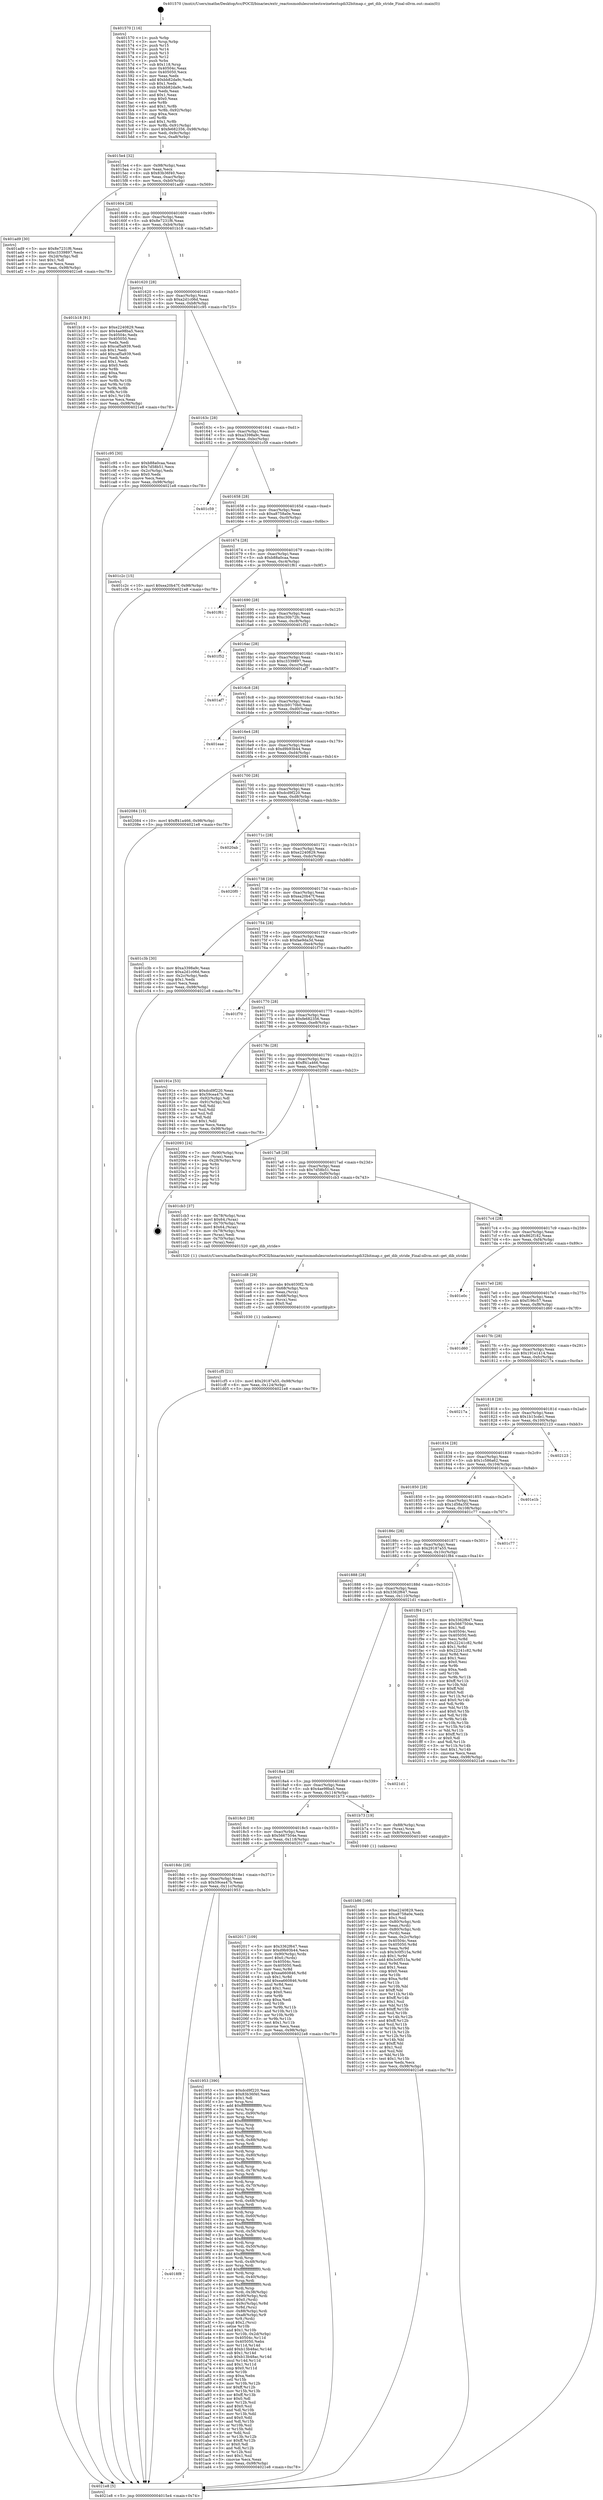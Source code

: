 digraph "0x401570" {
  label = "0x401570 (/mnt/c/Users/mathe/Desktop/tcc/POCII/binaries/extr_reactosmodulesrostestswinetestsgdi32bitmap.c_get_dib_stride_Final-ollvm.out::main(0))"
  labelloc = "t"
  node[shape=record]

  Entry [label="",width=0.3,height=0.3,shape=circle,fillcolor=black,style=filled]
  "0x4015e4" [label="{
     0x4015e4 [32]\l
     | [instrs]\l
     &nbsp;&nbsp;0x4015e4 \<+6\>: mov -0x98(%rbp),%eax\l
     &nbsp;&nbsp;0x4015ea \<+2\>: mov %eax,%ecx\l
     &nbsp;&nbsp;0x4015ec \<+6\>: sub $0x83b36f40,%ecx\l
     &nbsp;&nbsp;0x4015f2 \<+6\>: mov %eax,-0xac(%rbp)\l
     &nbsp;&nbsp;0x4015f8 \<+6\>: mov %ecx,-0xb0(%rbp)\l
     &nbsp;&nbsp;0x4015fe \<+6\>: je 0000000000401ad9 \<main+0x569\>\l
  }"]
  "0x401ad9" [label="{
     0x401ad9 [30]\l
     | [instrs]\l
     &nbsp;&nbsp;0x401ad9 \<+5\>: mov $0x8e7231f6,%eax\l
     &nbsp;&nbsp;0x401ade \<+5\>: mov $0xc3339897,%ecx\l
     &nbsp;&nbsp;0x401ae3 \<+3\>: mov -0x2d(%rbp),%dl\l
     &nbsp;&nbsp;0x401ae6 \<+3\>: test $0x1,%dl\l
     &nbsp;&nbsp;0x401ae9 \<+3\>: cmovne %ecx,%eax\l
     &nbsp;&nbsp;0x401aec \<+6\>: mov %eax,-0x98(%rbp)\l
     &nbsp;&nbsp;0x401af2 \<+5\>: jmp 00000000004021e8 \<main+0xc78\>\l
  }"]
  "0x401604" [label="{
     0x401604 [28]\l
     | [instrs]\l
     &nbsp;&nbsp;0x401604 \<+5\>: jmp 0000000000401609 \<main+0x99\>\l
     &nbsp;&nbsp;0x401609 \<+6\>: mov -0xac(%rbp),%eax\l
     &nbsp;&nbsp;0x40160f \<+5\>: sub $0x8e7231f6,%eax\l
     &nbsp;&nbsp;0x401614 \<+6\>: mov %eax,-0xb4(%rbp)\l
     &nbsp;&nbsp;0x40161a \<+6\>: je 0000000000401b18 \<main+0x5a8\>\l
  }"]
  Exit [label="",width=0.3,height=0.3,shape=circle,fillcolor=black,style=filled,peripheries=2]
  "0x401b18" [label="{
     0x401b18 [91]\l
     | [instrs]\l
     &nbsp;&nbsp;0x401b18 \<+5\>: mov $0xe2240829,%eax\l
     &nbsp;&nbsp;0x401b1d \<+5\>: mov $0x4ae98ba5,%ecx\l
     &nbsp;&nbsp;0x401b22 \<+7\>: mov 0x40504c,%edx\l
     &nbsp;&nbsp;0x401b29 \<+7\>: mov 0x405050,%esi\l
     &nbsp;&nbsp;0x401b30 \<+2\>: mov %edx,%edi\l
     &nbsp;&nbsp;0x401b32 \<+6\>: sub $0xcaf5a939,%edi\l
     &nbsp;&nbsp;0x401b38 \<+3\>: sub $0x1,%edi\l
     &nbsp;&nbsp;0x401b3b \<+6\>: add $0xcaf5a939,%edi\l
     &nbsp;&nbsp;0x401b41 \<+3\>: imul %edi,%edx\l
     &nbsp;&nbsp;0x401b44 \<+3\>: and $0x1,%edx\l
     &nbsp;&nbsp;0x401b47 \<+3\>: cmp $0x0,%edx\l
     &nbsp;&nbsp;0x401b4a \<+4\>: sete %r8b\l
     &nbsp;&nbsp;0x401b4e \<+3\>: cmp $0xa,%esi\l
     &nbsp;&nbsp;0x401b51 \<+4\>: setl %r9b\l
     &nbsp;&nbsp;0x401b55 \<+3\>: mov %r8b,%r10b\l
     &nbsp;&nbsp;0x401b58 \<+3\>: and %r9b,%r10b\l
     &nbsp;&nbsp;0x401b5b \<+3\>: xor %r9b,%r8b\l
     &nbsp;&nbsp;0x401b5e \<+3\>: or %r8b,%r10b\l
     &nbsp;&nbsp;0x401b61 \<+4\>: test $0x1,%r10b\l
     &nbsp;&nbsp;0x401b65 \<+3\>: cmovne %ecx,%eax\l
     &nbsp;&nbsp;0x401b68 \<+6\>: mov %eax,-0x98(%rbp)\l
     &nbsp;&nbsp;0x401b6e \<+5\>: jmp 00000000004021e8 \<main+0xc78\>\l
  }"]
  "0x401620" [label="{
     0x401620 [28]\l
     | [instrs]\l
     &nbsp;&nbsp;0x401620 \<+5\>: jmp 0000000000401625 \<main+0xb5\>\l
     &nbsp;&nbsp;0x401625 \<+6\>: mov -0xac(%rbp),%eax\l
     &nbsp;&nbsp;0x40162b \<+5\>: sub $0xa2d1c06d,%eax\l
     &nbsp;&nbsp;0x401630 \<+6\>: mov %eax,-0xb8(%rbp)\l
     &nbsp;&nbsp;0x401636 \<+6\>: je 0000000000401c95 \<main+0x725\>\l
  }"]
  "0x401cf5" [label="{
     0x401cf5 [21]\l
     | [instrs]\l
     &nbsp;&nbsp;0x401cf5 \<+10\>: movl $0x29187a55,-0x98(%rbp)\l
     &nbsp;&nbsp;0x401cff \<+6\>: mov %eax,-0x124(%rbp)\l
     &nbsp;&nbsp;0x401d05 \<+5\>: jmp 00000000004021e8 \<main+0xc78\>\l
  }"]
  "0x401c95" [label="{
     0x401c95 [30]\l
     | [instrs]\l
     &nbsp;&nbsp;0x401c95 \<+5\>: mov $0xb88a0caa,%eax\l
     &nbsp;&nbsp;0x401c9a \<+5\>: mov $0x7d58b51,%ecx\l
     &nbsp;&nbsp;0x401c9f \<+3\>: mov -0x2c(%rbp),%edx\l
     &nbsp;&nbsp;0x401ca2 \<+3\>: cmp $0x0,%edx\l
     &nbsp;&nbsp;0x401ca5 \<+3\>: cmove %ecx,%eax\l
     &nbsp;&nbsp;0x401ca8 \<+6\>: mov %eax,-0x98(%rbp)\l
     &nbsp;&nbsp;0x401cae \<+5\>: jmp 00000000004021e8 \<main+0xc78\>\l
  }"]
  "0x40163c" [label="{
     0x40163c [28]\l
     | [instrs]\l
     &nbsp;&nbsp;0x40163c \<+5\>: jmp 0000000000401641 \<main+0xd1\>\l
     &nbsp;&nbsp;0x401641 \<+6\>: mov -0xac(%rbp),%eax\l
     &nbsp;&nbsp;0x401647 \<+5\>: sub $0xa3398a9c,%eax\l
     &nbsp;&nbsp;0x40164c \<+6\>: mov %eax,-0xbc(%rbp)\l
     &nbsp;&nbsp;0x401652 \<+6\>: je 0000000000401c59 \<main+0x6e9\>\l
  }"]
  "0x401cd8" [label="{
     0x401cd8 [29]\l
     | [instrs]\l
     &nbsp;&nbsp;0x401cd8 \<+10\>: movabs $0x4030f2,%rdi\l
     &nbsp;&nbsp;0x401ce2 \<+4\>: mov -0x68(%rbp),%rcx\l
     &nbsp;&nbsp;0x401ce6 \<+2\>: mov %eax,(%rcx)\l
     &nbsp;&nbsp;0x401ce8 \<+4\>: mov -0x68(%rbp),%rcx\l
     &nbsp;&nbsp;0x401cec \<+2\>: mov (%rcx),%esi\l
     &nbsp;&nbsp;0x401cee \<+2\>: mov $0x0,%al\l
     &nbsp;&nbsp;0x401cf0 \<+5\>: call 0000000000401030 \<printf@plt\>\l
     | [calls]\l
     &nbsp;&nbsp;0x401030 \{1\} (unknown)\l
  }"]
  "0x401c59" [label="{
     0x401c59\l
  }", style=dashed]
  "0x401658" [label="{
     0x401658 [28]\l
     | [instrs]\l
     &nbsp;&nbsp;0x401658 \<+5\>: jmp 000000000040165d \<main+0xed\>\l
     &nbsp;&nbsp;0x40165d \<+6\>: mov -0xac(%rbp),%eax\l
     &nbsp;&nbsp;0x401663 \<+5\>: sub $0xa8758a0e,%eax\l
     &nbsp;&nbsp;0x401668 \<+6\>: mov %eax,-0xc0(%rbp)\l
     &nbsp;&nbsp;0x40166e \<+6\>: je 0000000000401c2c \<main+0x6bc\>\l
  }"]
  "0x401b86" [label="{
     0x401b86 [166]\l
     | [instrs]\l
     &nbsp;&nbsp;0x401b86 \<+5\>: mov $0xe2240829,%ecx\l
     &nbsp;&nbsp;0x401b8b \<+5\>: mov $0xa8758a0e,%edx\l
     &nbsp;&nbsp;0x401b90 \<+3\>: mov $0x1,%sil\l
     &nbsp;&nbsp;0x401b93 \<+4\>: mov -0x80(%rbp),%rdi\l
     &nbsp;&nbsp;0x401b97 \<+2\>: mov %eax,(%rdi)\l
     &nbsp;&nbsp;0x401b99 \<+4\>: mov -0x80(%rbp),%rdi\l
     &nbsp;&nbsp;0x401b9d \<+2\>: mov (%rdi),%eax\l
     &nbsp;&nbsp;0x401b9f \<+3\>: mov %eax,-0x2c(%rbp)\l
     &nbsp;&nbsp;0x401ba2 \<+7\>: mov 0x40504c,%eax\l
     &nbsp;&nbsp;0x401ba9 \<+8\>: mov 0x405050,%r8d\l
     &nbsp;&nbsp;0x401bb1 \<+3\>: mov %eax,%r9d\l
     &nbsp;&nbsp;0x401bb4 \<+7\>: sub $0x3c0f515a,%r9d\l
     &nbsp;&nbsp;0x401bbb \<+4\>: sub $0x1,%r9d\l
     &nbsp;&nbsp;0x401bbf \<+7\>: add $0x3c0f515a,%r9d\l
     &nbsp;&nbsp;0x401bc6 \<+4\>: imul %r9d,%eax\l
     &nbsp;&nbsp;0x401bca \<+3\>: and $0x1,%eax\l
     &nbsp;&nbsp;0x401bcd \<+3\>: cmp $0x0,%eax\l
     &nbsp;&nbsp;0x401bd0 \<+4\>: sete %r10b\l
     &nbsp;&nbsp;0x401bd4 \<+4\>: cmp $0xa,%r8d\l
     &nbsp;&nbsp;0x401bd8 \<+4\>: setl %r11b\l
     &nbsp;&nbsp;0x401bdc \<+3\>: mov %r10b,%bl\l
     &nbsp;&nbsp;0x401bdf \<+3\>: xor $0xff,%bl\l
     &nbsp;&nbsp;0x401be2 \<+3\>: mov %r11b,%r14b\l
     &nbsp;&nbsp;0x401be5 \<+4\>: xor $0xff,%r14b\l
     &nbsp;&nbsp;0x401be9 \<+4\>: xor $0x1,%sil\l
     &nbsp;&nbsp;0x401bed \<+3\>: mov %bl,%r15b\l
     &nbsp;&nbsp;0x401bf0 \<+4\>: and $0xff,%r15b\l
     &nbsp;&nbsp;0x401bf4 \<+3\>: and %sil,%r10b\l
     &nbsp;&nbsp;0x401bf7 \<+3\>: mov %r14b,%r12b\l
     &nbsp;&nbsp;0x401bfa \<+4\>: and $0xff,%r12b\l
     &nbsp;&nbsp;0x401bfe \<+3\>: and %sil,%r11b\l
     &nbsp;&nbsp;0x401c01 \<+3\>: or %r10b,%r15b\l
     &nbsp;&nbsp;0x401c04 \<+3\>: or %r11b,%r12b\l
     &nbsp;&nbsp;0x401c07 \<+3\>: xor %r12b,%r15b\l
     &nbsp;&nbsp;0x401c0a \<+3\>: or %r14b,%bl\l
     &nbsp;&nbsp;0x401c0d \<+3\>: xor $0xff,%bl\l
     &nbsp;&nbsp;0x401c10 \<+4\>: or $0x1,%sil\l
     &nbsp;&nbsp;0x401c14 \<+3\>: and %sil,%bl\l
     &nbsp;&nbsp;0x401c17 \<+3\>: or %bl,%r15b\l
     &nbsp;&nbsp;0x401c1a \<+4\>: test $0x1,%r15b\l
     &nbsp;&nbsp;0x401c1e \<+3\>: cmovne %edx,%ecx\l
     &nbsp;&nbsp;0x401c21 \<+6\>: mov %ecx,-0x98(%rbp)\l
     &nbsp;&nbsp;0x401c27 \<+5\>: jmp 00000000004021e8 \<main+0xc78\>\l
  }"]
  "0x401c2c" [label="{
     0x401c2c [15]\l
     | [instrs]\l
     &nbsp;&nbsp;0x401c2c \<+10\>: movl $0xea20b47f,-0x98(%rbp)\l
     &nbsp;&nbsp;0x401c36 \<+5\>: jmp 00000000004021e8 \<main+0xc78\>\l
  }"]
  "0x401674" [label="{
     0x401674 [28]\l
     | [instrs]\l
     &nbsp;&nbsp;0x401674 \<+5\>: jmp 0000000000401679 \<main+0x109\>\l
     &nbsp;&nbsp;0x401679 \<+6\>: mov -0xac(%rbp),%eax\l
     &nbsp;&nbsp;0x40167f \<+5\>: sub $0xb88a0caa,%eax\l
     &nbsp;&nbsp;0x401684 \<+6\>: mov %eax,-0xc4(%rbp)\l
     &nbsp;&nbsp;0x40168a \<+6\>: je 0000000000401f61 \<main+0x9f1\>\l
  }"]
  "0x4018f8" [label="{
     0x4018f8\l
  }", style=dashed]
  "0x401f61" [label="{
     0x401f61\l
  }", style=dashed]
  "0x401690" [label="{
     0x401690 [28]\l
     | [instrs]\l
     &nbsp;&nbsp;0x401690 \<+5\>: jmp 0000000000401695 \<main+0x125\>\l
     &nbsp;&nbsp;0x401695 \<+6\>: mov -0xac(%rbp),%eax\l
     &nbsp;&nbsp;0x40169b \<+5\>: sub $0xc30b72fc,%eax\l
     &nbsp;&nbsp;0x4016a0 \<+6\>: mov %eax,-0xc8(%rbp)\l
     &nbsp;&nbsp;0x4016a6 \<+6\>: je 0000000000401f52 \<main+0x9e2\>\l
  }"]
  "0x401953" [label="{
     0x401953 [390]\l
     | [instrs]\l
     &nbsp;&nbsp;0x401953 \<+5\>: mov $0xdcd9f220,%eax\l
     &nbsp;&nbsp;0x401958 \<+5\>: mov $0x83b36f40,%ecx\l
     &nbsp;&nbsp;0x40195d \<+2\>: mov $0x1,%dl\l
     &nbsp;&nbsp;0x40195f \<+3\>: mov %rsp,%rsi\l
     &nbsp;&nbsp;0x401962 \<+4\>: add $0xfffffffffffffff0,%rsi\l
     &nbsp;&nbsp;0x401966 \<+3\>: mov %rsi,%rsp\l
     &nbsp;&nbsp;0x401969 \<+7\>: mov %rsi,-0x90(%rbp)\l
     &nbsp;&nbsp;0x401970 \<+3\>: mov %rsp,%rsi\l
     &nbsp;&nbsp;0x401973 \<+4\>: add $0xfffffffffffffff0,%rsi\l
     &nbsp;&nbsp;0x401977 \<+3\>: mov %rsi,%rsp\l
     &nbsp;&nbsp;0x40197a \<+3\>: mov %rsp,%rdi\l
     &nbsp;&nbsp;0x40197d \<+4\>: add $0xfffffffffffffff0,%rdi\l
     &nbsp;&nbsp;0x401981 \<+3\>: mov %rdi,%rsp\l
     &nbsp;&nbsp;0x401984 \<+7\>: mov %rdi,-0x88(%rbp)\l
     &nbsp;&nbsp;0x40198b \<+3\>: mov %rsp,%rdi\l
     &nbsp;&nbsp;0x40198e \<+4\>: add $0xfffffffffffffff0,%rdi\l
     &nbsp;&nbsp;0x401992 \<+3\>: mov %rdi,%rsp\l
     &nbsp;&nbsp;0x401995 \<+4\>: mov %rdi,-0x80(%rbp)\l
     &nbsp;&nbsp;0x401999 \<+3\>: mov %rsp,%rdi\l
     &nbsp;&nbsp;0x40199c \<+4\>: add $0xfffffffffffffff0,%rdi\l
     &nbsp;&nbsp;0x4019a0 \<+3\>: mov %rdi,%rsp\l
     &nbsp;&nbsp;0x4019a3 \<+4\>: mov %rdi,-0x78(%rbp)\l
     &nbsp;&nbsp;0x4019a7 \<+3\>: mov %rsp,%rdi\l
     &nbsp;&nbsp;0x4019aa \<+4\>: add $0xfffffffffffffff0,%rdi\l
     &nbsp;&nbsp;0x4019ae \<+3\>: mov %rdi,%rsp\l
     &nbsp;&nbsp;0x4019b1 \<+4\>: mov %rdi,-0x70(%rbp)\l
     &nbsp;&nbsp;0x4019b5 \<+3\>: mov %rsp,%rdi\l
     &nbsp;&nbsp;0x4019b8 \<+4\>: add $0xfffffffffffffff0,%rdi\l
     &nbsp;&nbsp;0x4019bc \<+3\>: mov %rdi,%rsp\l
     &nbsp;&nbsp;0x4019bf \<+4\>: mov %rdi,-0x68(%rbp)\l
     &nbsp;&nbsp;0x4019c3 \<+3\>: mov %rsp,%rdi\l
     &nbsp;&nbsp;0x4019c6 \<+4\>: add $0xfffffffffffffff0,%rdi\l
     &nbsp;&nbsp;0x4019ca \<+3\>: mov %rdi,%rsp\l
     &nbsp;&nbsp;0x4019cd \<+4\>: mov %rdi,-0x60(%rbp)\l
     &nbsp;&nbsp;0x4019d1 \<+3\>: mov %rsp,%rdi\l
     &nbsp;&nbsp;0x4019d4 \<+4\>: add $0xfffffffffffffff0,%rdi\l
     &nbsp;&nbsp;0x4019d8 \<+3\>: mov %rdi,%rsp\l
     &nbsp;&nbsp;0x4019db \<+4\>: mov %rdi,-0x58(%rbp)\l
     &nbsp;&nbsp;0x4019df \<+3\>: mov %rsp,%rdi\l
     &nbsp;&nbsp;0x4019e2 \<+4\>: add $0xfffffffffffffff0,%rdi\l
     &nbsp;&nbsp;0x4019e6 \<+3\>: mov %rdi,%rsp\l
     &nbsp;&nbsp;0x4019e9 \<+4\>: mov %rdi,-0x50(%rbp)\l
     &nbsp;&nbsp;0x4019ed \<+3\>: mov %rsp,%rdi\l
     &nbsp;&nbsp;0x4019f0 \<+4\>: add $0xfffffffffffffff0,%rdi\l
     &nbsp;&nbsp;0x4019f4 \<+3\>: mov %rdi,%rsp\l
     &nbsp;&nbsp;0x4019f7 \<+4\>: mov %rdi,-0x48(%rbp)\l
     &nbsp;&nbsp;0x4019fb \<+3\>: mov %rsp,%rdi\l
     &nbsp;&nbsp;0x4019fe \<+4\>: add $0xfffffffffffffff0,%rdi\l
     &nbsp;&nbsp;0x401a02 \<+3\>: mov %rdi,%rsp\l
     &nbsp;&nbsp;0x401a05 \<+4\>: mov %rdi,-0x40(%rbp)\l
     &nbsp;&nbsp;0x401a09 \<+3\>: mov %rsp,%rdi\l
     &nbsp;&nbsp;0x401a0c \<+4\>: add $0xfffffffffffffff0,%rdi\l
     &nbsp;&nbsp;0x401a10 \<+3\>: mov %rdi,%rsp\l
     &nbsp;&nbsp;0x401a13 \<+4\>: mov %rdi,-0x38(%rbp)\l
     &nbsp;&nbsp;0x401a17 \<+7\>: mov -0x90(%rbp),%rdi\l
     &nbsp;&nbsp;0x401a1e \<+6\>: movl $0x0,(%rdi)\l
     &nbsp;&nbsp;0x401a24 \<+7\>: mov -0x9c(%rbp),%r8d\l
     &nbsp;&nbsp;0x401a2b \<+3\>: mov %r8d,(%rsi)\l
     &nbsp;&nbsp;0x401a2e \<+7\>: mov -0x88(%rbp),%rdi\l
     &nbsp;&nbsp;0x401a35 \<+7\>: mov -0xa8(%rbp),%r9\l
     &nbsp;&nbsp;0x401a3c \<+3\>: mov %r9,(%rdi)\l
     &nbsp;&nbsp;0x401a3f \<+3\>: cmpl $0x2,(%rsi)\l
     &nbsp;&nbsp;0x401a42 \<+4\>: setne %r10b\l
     &nbsp;&nbsp;0x401a46 \<+4\>: and $0x1,%r10b\l
     &nbsp;&nbsp;0x401a4a \<+4\>: mov %r10b,-0x2d(%rbp)\l
     &nbsp;&nbsp;0x401a4e \<+8\>: mov 0x40504c,%r11d\l
     &nbsp;&nbsp;0x401a56 \<+7\>: mov 0x405050,%ebx\l
     &nbsp;&nbsp;0x401a5d \<+3\>: mov %r11d,%r14d\l
     &nbsp;&nbsp;0x401a60 \<+7\>: add $0xb13b48ac,%r14d\l
     &nbsp;&nbsp;0x401a67 \<+4\>: sub $0x1,%r14d\l
     &nbsp;&nbsp;0x401a6b \<+7\>: sub $0xb13b48ac,%r14d\l
     &nbsp;&nbsp;0x401a72 \<+4\>: imul %r14d,%r11d\l
     &nbsp;&nbsp;0x401a76 \<+4\>: and $0x1,%r11d\l
     &nbsp;&nbsp;0x401a7a \<+4\>: cmp $0x0,%r11d\l
     &nbsp;&nbsp;0x401a7e \<+4\>: sete %r10b\l
     &nbsp;&nbsp;0x401a82 \<+3\>: cmp $0xa,%ebx\l
     &nbsp;&nbsp;0x401a85 \<+4\>: setl %r15b\l
     &nbsp;&nbsp;0x401a89 \<+3\>: mov %r10b,%r12b\l
     &nbsp;&nbsp;0x401a8c \<+4\>: xor $0xff,%r12b\l
     &nbsp;&nbsp;0x401a90 \<+3\>: mov %r15b,%r13b\l
     &nbsp;&nbsp;0x401a93 \<+4\>: xor $0xff,%r13b\l
     &nbsp;&nbsp;0x401a97 \<+3\>: xor $0x0,%dl\l
     &nbsp;&nbsp;0x401a9a \<+3\>: mov %r12b,%sil\l
     &nbsp;&nbsp;0x401a9d \<+4\>: and $0x0,%sil\l
     &nbsp;&nbsp;0x401aa1 \<+3\>: and %dl,%r10b\l
     &nbsp;&nbsp;0x401aa4 \<+3\>: mov %r13b,%dil\l
     &nbsp;&nbsp;0x401aa7 \<+4\>: and $0x0,%dil\l
     &nbsp;&nbsp;0x401aab \<+3\>: and %dl,%r15b\l
     &nbsp;&nbsp;0x401aae \<+3\>: or %r10b,%sil\l
     &nbsp;&nbsp;0x401ab1 \<+3\>: or %r15b,%dil\l
     &nbsp;&nbsp;0x401ab4 \<+3\>: xor %dil,%sil\l
     &nbsp;&nbsp;0x401ab7 \<+3\>: or %r13b,%r12b\l
     &nbsp;&nbsp;0x401aba \<+4\>: xor $0xff,%r12b\l
     &nbsp;&nbsp;0x401abe \<+3\>: or $0x0,%dl\l
     &nbsp;&nbsp;0x401ac1 \<+3\>: and %dl,%r12b\l
     &nbsp;&nbsp;0x401ac4 \<+3\>: or %r12b,%sil\l
     &nbsp;&nbsp;0x401ac7 \<+4\>: test $0x1,%sil\l
     &nbsp;&nbsp;0x401acb \<+3\>: cmovne %ecx,%eax\l
     &nbsp;&nbsp;0x401ace \<+6\>: mov %eax,-0x98(%rbp)\l
     &nbsp;&nbsp;0x401ad4 \<+5\>: jmp 00000000004021e8 \<main+0xc78\>\l
  }"]
  "0x401f52" [label="{
     0x401f52\l
  }", style=dashed]
  "0x4016ac" [label="{
     0x4016ac [28]\l
     | [instrs]\l
     &nbsp;&nbsp;0x4016ac \<+5\>: jmp 00000000004016b1 \<main+0x141\>\l
     &nbsp;&nbsp;0x4016b1 \<+6\>: mov -0xac(%rbp),%eax\l
     &nbsp;&nbsp;0x4016b7 \<+5\>: sub $0xc3339897,%eax\l
     &nbsp;&nbsp;0x4016bc \<+6\>: mov %eax,-0xcc(%rbp)\l
     &nbsp;&nbsp;0x4016c2 \<+6\>: je 0000000000401af7 \<main+0x587\>\l
  }"]
  "0x4018dc" [label="{
     0x4018dc [28]\l
     | [instrs]\l
     &nbsp;&nbsp;0x4018dc \<+5\>: jmp 00000000004018e1 \<main+0x371\>\l
     &nbsp;&nbsp;0x4018e1 \<+6\>: mov -0xac(%rbp),%eax\l
     &nbsp;&nbsp;0x4018e7 \<+5\>: sub $0x59cea47b,%eax\l
     &nbsp;&nbsp;0x4018ec \<+6\>: mov %eax,-0x11c(%rbp)\l
     &nbsp;&nbsp;0x4018f2 \<+6\>: je 0000000000401953 \<main+0x3e3\>\l
  }"]
  "0x401af7" [label="{
     0x401af7\l
  }", style=dashed]
  "0x4016c8" [label="{
     0x4016c8 [28]\l
     | [instrs]\l
     &nbsp;&nbsp;0x4016c8 \<+5\>: jmp 00000000004016cd \<main+0x15d\>\l
     &nbsp;&nbsp;0x4016cd \<+6\>: mov -0xac(%rbp),%eax\l
     &nbsp;&nbsp;0x4016d3 \<+5\>: sub $0xcb9170b0,%eax\l
     &nbsp;&nbsp;0x4016d8 \<+6\>: mov %eax,-0xd0(%rbp)\l
     &nbsp;&nbsp;0x4016de \<+6\>: je 0000000000401eae \<main+0x93e\>\l
  }"]
  "0x402017" [label="{
     0x402017 [109]\l
     | [instrs]\l
     &nbsp;&nbsp;0x402017 \<+5\>: mov $0x3362f647,%eax\l
     &nbsp;&nbsp;0x40201c \<+5\>: mov $0xd9b93b44,%ecx\l
     &nbsp;&nbsp;0x402021 \<+7\>: mov -0x90(%rbp),%rdx\l
     &nbsp;&nbsp;0x402028 \<+6\>: movl $0x0,(%rdx)\l
     &nbsp;&nbsp;0x40202e \<+7\>: mov 0x40504c,%esi\l
     &nbsp;&nbsp;0x402035 \<+7\>: mov 0x405050,%edi\l
     &nbsp;&nbsp;0x40203c \<+3\>: mov %esi,%r8d\l
     &nbsp;&nbsp;0x40203f \<+7\>: sub $0xea660846,%r8d\l
     &nbsp;&nbsp;0x402046 \<+4\>: sub $0x1,%r8d\l
     &nbsp;&nbsp;0x40204a \<+7\>: add $0xea660846,%r8d\l
     &nbsp;&nbsp;0x402051 \<+4\>: imul %r8d,%esi\l
     &nbsp;&nbsp;0x402055 \<+3\>: and $0x1,%esi\l
     &nbsp;&nbsp;0x402058 \<+3\>: cmp $0x0,%esi\l
     &nbsp;&nbsp;0x40205b \<+4\>: sete %r9b\l
     &nbsp;&nbsp;0x40205f \<+3\>: cmp $0xa,%edi\l
     &nbsp;&nbsp;0x402062 \<+4\>: setl %r10b\l
     &nbsp;&nbsp;0x402066 \<+3\>: mov %r9b,%r11b\l
     &nbsp;&nbsp;0x402069 \<+3\>: and %r10b,%r11b\l
     &nbsp;&nbsp;0x40206c \<+3\>: xor %r10b,%r9b\l
     &nbsp;&nbsp;0x40206f \<+3\>: or %r9b,%r11b\l
     &nbsp;&nbsp;0x402072 \<+4\>: test $0x1,%r11b\l
     &nbsp;&nbsp;0x402076 \<+3\>: cmovne %ecx,%eax\l
     &nbsp;&nbsp;0x402079 \<+6\>: mov %eax,-0x98(%rbp)\l
     &nbsp;&nbsp;0x40207f \<+5\>: jmp 00000000004021e8 \<main+0xc78\>\l
  }"]
  "0x401eae" [label="{
     0x401eae\l
  }", style=dashed]
  "0x4016e4" [label="{
     0x4016e4 [28]\l
     | [instrs]\l
     &nbsp;&nbsp;0x4016e4 \<+5\>: jmp 00000000004016e9 \<main+0x179\>\l
     &nbsp;&nbsp;0x4016e9 \<+6\>: mov -0xac(%rbp),%eax\l
     &nbsp;&nbsp;0x4016ef \<+5\>: sub $0xd9b93b44,%eax\l
     &nbsp;&nbsp;0x4016f4 \<+6\>: mov %eax,-0xd4(%rbp)\l
     &nbsp;&nbsp;0x4016fa \<+6\>: je 0000000000402084 \<main+0xb14\>\l
  }"]
  "0x4018c0" [label="{
     0x4018c0 [28]\l
     | [instrs]\l
     &nbsp;&nbsp;0x4018c0 \<+5\>: jmp 00000000004018c5 \<main+0x355\>\l
     &nbsp;&nbsp;0x4018c5 \<+6\>: mov -0xac(%rbp),%eax\l
     &nbsp;&nbsp;0x4018cb \<+5\>: sub $0x5667504e,%eax\l
     &nbsp;&nbsp;0x4018d0 \<+6\>: mov %eax,-0x118(%rbp)\l
     &nbsp;&nbsp;0x4018d6 \<+6\>: je 0000000000402017 \<main+0xaa7\>\l
  }"]
  "0x402084" [label="{
     0x402084 [15]\l
     | [instrs]\l
     &nbsp;&nbsp;0x402084 \<+10\>: movl $0xff41a466,-0x98(%rbp)\l
     &nbsp;&nbsp;0x40208e \<+5\>: jmp 00000000004021e8 \<main+0xc78\>\l
  }"]
  "0x401700" [label="{
     0x401700 [28]\l
     | [instrs]\l
     &nbsp;&nbsp;0x401700 \<+5\>: jmp 0000000000401705 \<main+0x195\>\l
     &nbsp;&nbsp;0x401705 \<+6\>: mov -0xac(%rbp),%eax\l
     &nbsp;&nbsp;0x40170b \<+5\>: sub $0xdcd9f220,%eax\l
     &nbsp;&nbsp;0x401710 \<+6\>: mov %eax,-0xd8(%rbp)\l
     &nbsp;&nbsp;0x401716 \<+6\>: je 00000000004020ab \<main+0xb3b\>\l
  }"]
  "0x401b73" [label="{
     0x401b73 [19]\l
     | [instrs]\l
     &nbsp;&nbsp;0x401b73 \<+7\>: mov -0x88(%rbp),%rax\l
     &nbsp;&nbsp;0x401b7a \<+3\>: mov (%rax),%rax\l
     &nbsp;&nbsp;0x401b7d \<+4\>: mov 0x8(%rax),%rdi\l
     &nbsp;&nbsp;0x401b81 \<+5\>: call 0000000000401040 \<atoi@plt\>\l
     | [calls]\l
     &nbsp;&nbsp;0x401040 \{1\} (unknown)\l
  }"]
  "0x4020ab" [label="{
     0x4020ab\l
  }", style=dashed]
  "0x40171c" [label="{
     0x40171c [28]\l
     | [instrs]\l
     &nbsp;&nbsp;0x40171c \<+5\>: jmp 0000000000401721 \<main+0x1b1\>\l
     &nbsp;&nbsp;0x401721 \<+6\>: mov -0xac(%rbp),%eax\l
     &nbsp;&nbsp;0x401727 \<+5\>: sub $0xe2240829,%eax\l
     &nbsp;&nbsp;0x40172c \<+6\>: mov %eax,-0xdc(%rbp)\l
     &nbsp;&nbsp;0x401732 \<+6\>: je 00000000004020f0 \<main+0xb80\>\l
  }"]
  "0x4018a4" [label="{
     0x4018a4 [28]\l
     | [instrs]\l
     &nbsp;&nbsp;0x4018a4 \<+5\>: jmp 00000000004018a9 \<main+0x339\>\l
     &nbsp;&nbsp;0x4018a9 \<+6\>: mov -0xac(%rbp),%eax\l
     &nbsp;&nbsp;0x4018af \<+5\>: sub $0x4ae98ba5,%eax\l
     &nbsp;&nbsp;0x4018b4 \<+6\>: mov %eax,-0x114(%rbp)\l
     &nbsp;&nbsp;0x4018ba \<+6\>: je 0000000000401b73 \<main+0x603\>\l
  }"]
  "0x4020f0" [label="{
     0x4020f0\l
  }", style=dashed]
  "0x401738" [label="{
     0x401738 [28]\l
     | [instrs]\l
     &nbsp;&nbsp;0x401738 \<+5\>: jmp 000000000040173d \<main+0x1cd\>\l
     &nbsp;&nbsp;0x40173d \<+6\>: mov -0xac(%rbp),%eax\l
     &nbsp;&nbsp;0x401743 \<+5\>: sub $0xea20b47f,%eax\l
     &nbsp;&nbsp;0x401748 \<+6\>: mov %eax,-0xe0(%rbp)\l
     &nbsp;&nbsp;0x40174e \<+6\>: je 0000000000401c3b \<main+0x6cb\>\l
  }"]
  "0x4021d1" [label="{
     0x4021d1\l
  }", style=dashed]
  "0x401c3b" [label="{
     0x401c3b [30]\l
     | [instrs]\l
     &nbsp;&nbsp;0x401c3b \<+5\>: mov $0xa3398a9c,%eax\l
     &nbsp;&nbsp;0x401c40 \<+5\>: mov $0xa2d1c06d,%ecx\l
     &nbsp;&nbsp;0x401c45 \<+3\>: mov -0x2c(%rbp),%edx\l
     &nbsp;&nbsp;0x401c48 \<+3\>: cmp $0x1,%edx\l
     &nbsp;&nbsp;0x401c4b \<+3\>: cmovl %ecx,%eax\l
     &nbsp;&nbsp;0x401c4e \<+6\>: mov %eax,-0x98(%rbp)\l
     &nbsp;&nbsp;0x401c54 \<+5\>: jmp 00000000004021e8 \<main+0xc78\>\l
  }"]
  "0x401754" [label="{
     0x401754 [28]\l
     | [instrs]\l
     &nbsp;&nbsp;0x401754 \<+5\>: jmp 0000000000401759 \<main+0x1e9\>\l
     &nbsp;&nbsp;0x401759 \<+6\>: mov -0xac(%rbp),%eax\l
     &nbsp;&nbsp;0x40175f \<+5\>: sub $0xfae9da3d,%eax\l
     &nbsp;&nbsp;0x401764 \<+6\>: mov %eax,-0xe4(%rbp)\l
     &nbsp;&nbsp;0x40176a \<+6\>: je 0000000000401f70 \<main+0xa00\>\l
  }"]
  "0x401888" [label="{
     0x401888 [28]\l
     | [instrs]\l
     &nbsp;&nbsp;0x401888 \<+5\>: jmp 000000000040188d \<main+0x31d\>\l
     &nbsp;&nbsp;0x40188d \<+6\>: mov -0xac(%rbp),%eax\l
     &nbsp;&nbsp;0x401893 \<+5\>: sub $0x3362f647,%eax\l
     &nbsp;&nbsp;0x401898 \<+6\>: mov %eax,-0x110(%rbp)\l
     &nbsp;&nbsp;0x40189e \<+6\>: je 00000000004021d1 \<main+0xc61\>\l
  }"]
  "0x401f70" [label="{
     0x401f70\l
  }", style=dashed]
  "0x401770" [label="{
     0x401770 [28]\l
     | [instrs]\l
     &nbsp;&nbsp;0x401770 \<+5\>: jmp 0000000000401775 \<main+0x205\>\l
     &nbsp;&nbsp;0x401775 \<+6\>: mov -0xac(%rbp),%eax\l
     &nbsp;&nbsp;0x40177b \<+5\>: sub $0xfe682356,%eax\l
     &nbsp;&nbsp;0x401780 \<+6\>: mov %eax,-0xe8(%rbp)\l
     &nbsp;&nbsp;0x401786 \<+6\>: je 000000000040191e \<main+0x3ae\>\l
  }"]
  "0x401f84" [label="{
     0x401f84 [147]\l
     | [instrs]\l
     &nbsp;&nbsp;0x401f84 \<+5\>: mov $0x3362f647,%eax\l
     &nbsp;&nbsp;0x401f89 \<+5\>: mov $0x5667504e,%ecx\l
     &nbsp;&nbsp;0x401f8e \<+2\>: mov $0x1,%dl\l
     &nbsp;&nbsp;0x401f90 \<+7\>: mov 0x40504c,%esi\l
     &nbsp;&nbsp;0x401f97 \<+7\>: mov 0x405050,%edi\l
     &nbsp;&nbsp;0x401f9e \<+3\>: mov %esi,%r8d\l
     &nbsp;&nbsp;0x401fa1 \<+7\>: add $0x22241c82,%r8d\l
     &nbsp;&nbsp;0x401fa8 \<+4\>: sub $0x1,%r8d\l
     &nbsp;&nbsp;0x401fac \<+7\>: sub $0x22241c82,%r8d\l
     &nbsp;&nbsp;0x401fb3 \<+4\>: imul %r8d,%esi\l
     &nbsp;&nbsp;0x401fb7 \<+3\>: and $0x1,%esi\l
     &nbsp;&nbsp;0x401fba \<+3\>: cmp $0x0,%esi\l
     &nbsp;&nbsp;0x401fbd \<+4\>: sete %r9b\l
     &nbsp;&nbsp;0x401fc1 \<+3\>: cmp $0xa,%edi\l
     &nbsp;&nbsp;0x401fc4 \<+4\>: setl %r10b\l
     &nbsp;&nbsp;0x401fc8 \<+3\>: mov %r9b,%r11b\l
     &nbsp;&nbsp;0x401fcb \<+4\>: xor $0xff,%r11b\l
     &nbsp;&nbsp;0x401fcf \<+3\>: mov %r10b,%bl\l
     &nbsp;&nbsp;0x401fd2 \<+3\>: xor $0xff,%bl\l
     &nbsp;&nbsp;0x401fd5 \<+3\>: xor $0x0,%dl\l
     &nbsp;&nbsp;0x401fd8 \<+3\>: mov %r11b,%r14b\l
     &nbsp;&nbsp;0x401fdb \<+4\>: and $0x0,%r14b\l
     &nbsp;&nbsp;0x401fdf \<+3\>: and %dl,%r9b\l
     &nbsp;&nbsp;0x401fe2 \<+3\>: mov %bl,%r15b\l
     &nbsp;&nbsp;0x401fe5 \<+4\>: and $0x0,%r15b\l
     &nbsp;&nbsp;0x401fe9 \<+3\>: and %dl,%r10b\l
     &nbsp;&nbsp;0x401fec \<+3\>: or %r9b,%r14b\l
     &nbsp;&nbsp;0x401fef \<+3\>: or %r10b,%r15b\l
     &nbsp;&nbsp;0x401ff2 \<+3\>: xor %r15b,%r14b\l
     &nbsp;&nbsp;0x401ff5 \<+3\>: or %bl,%r11b\l
     &nbsp;&nbsp;0x401ff8 \<+4\>: xor $0xff,%r11b\l
     &nbsp;&nbsp;0x401ffc \<+3\>: or $0x0,%dl\l
     &nbsp;&nbsp;0x401fff \<+3\>: and %dl,%r11b\l
     &nbsp;&nbsp;0x402002 \<+3\>: or %r11b,%r14b\l
     &nbsp;&nbsp;0x402005 \<+4\>: test $0x1,%r14b\l
     &nbsp;&nbsp;0x402009 \<+3\>: cmovne %ecx,%eax\l
     &nbsp;&nbsp;0x40200c \<+6\>: mov %eax,-0x98(%rbp)\l
     &nbsp;&nbsp;0x402012 \<+5\>: jmp 00000000004021e8 \<main+0xc78\>\l
  }"]
  "0x40191e" [label="{
     0x40191e [53]\l
     | [instrs]\l
     &nbsp;&nbsp;0x40191e \<+5\>: mov $0xdcd9f220,%eax\l
     &nbsp;&nbsp;0x401923 \<+5\>: mov $0x59cea47b,%ecx\l
     &nbsp;&nbsp;0x401928 \<+6\>: mov -0x92(%rbp),%dl\l
     &nbsp;&nbsp;0x40192e \<+7\>: mov -0x91(%rbp),%sil\l
     &nbsp;&nbsp;0x401935 \<+3\>: mov %dl,%dil\l
     &nbsp;&nbsp;0x401938 \<+3\>: and %sil,%dil\l
     &nbsp;&nbsp;0x40193b \<+3\>: xor %sil,%dl\l
     &nbsp;&nbsp;0x40193e \<+3\>: or %dl,%dil\l
     &nbsp;&nbsp;0x401941 \<+4\>: test $0x1,%dil\l
     &nbsp;&nbsp;0x401945 \<+3\>: cmovne %ecx,%eax\l
     &nbsp;&nbsp;0x401948 \<+6\>: mov %eax,-0x98(%rbp)\l
     &nbsp;&nbsp;0x40194e \<+5\>: jmp 00000000004021e8 \<main+0xc78\>\l
  }"]
  "0x40178c" [label="{
     0x40178c [28]\l
     | [instrs]\l
     &nbsp;&nbsp;0x40178c \<+5\>: jmp 0000000000401791 \<main+0x221\>\l
     &nbsp;&nbsp;0x401791 \<+6\>: mov -0xac(%rbp),%eax\l
     &nbsp;&nbsp;0x401797 \<+5\>: sub $0xff41a466,%eax\l
     &nbsp;&nbsp;0x40179c \<+6\>: mov %eax,-0xec(%rbp)\l
     &nbsp;&nbsp;0x4017a2 \<+6\>: je 0000000000402093 \<main+0xb23\>\l
  }"]
  "0x4021e8" [label="{
     0x4021e8 [5]\l
     | [instrs]\l
     &nbsp;&nbsp;0x4021e8 \<+5\>: jmp 00000000004015e4 \<main+0x74\>\l
  }"]
  "0x401570" [label="{
     0x401570 [116]\l
     | [instrs]\l
     &nbsp;&nbsp;0x401570 \<+1\>: push %rbp\l
     &nbsp;&nbsp;0x401571 \<+3\>: mov %rsp,%rbp\l
     &nbsp;&nbsp;0x401574 \<+2\>: push %r15\l
     &nbsp;&nbsp;0x401576 \<+2\>: push %r14\l
     &nbsp;&nbsp;0x401578 \<+2\>: push %r13\l
     &nbsp;&nbsp;0x40157a \<+2\>: push %r12\l
     &nbsp;&nbsp;0x40157c \<+1\>: push %rbx\l
     &nbsp;&nbsp;0x40157d \<+7\>: sub $0x118,%rsp\l
     &nbsp;&nbsp;0x401584 \<+7\>: mov 0x40504c,%eax\l
     &nbsp;&nbsp;0x40158b \<+7\>: mov 0x405050,%ecx\l
     &nbsp;&nbsp;0x401592 \<+2\>: mov %eax,%edx\l
     &nbsp;&nbsp;0x401594 \<+6\>: add $0xbb82da9c,%edx\l
     &nbsp;&nbsp;0x40159a \<+3\>: sub $0x1,%edx\l
     &nbsp;&nbsp;0x40159d \<+6\>: sub $0xbb82da9c,%edx\l
     &nbsp;&nbsp;0x4015a3 \<+3\>: imul %edx,%eax\l
     &nbsp;&nbsp;0x4015a6 \<+3\>: and $0x1,%eax\l
     &nbsp;&nbsp;0x4015a9 \<+3\>: cmp $0x0,%eax\l
     &nbsp;&nbsp;0x4015ac \<+4\>: sete %r8b\l
     &nbsp;&nbsp;0x4015b0 \<+4\>: and $0x1,%r8b\l
     &nbsp;&nbsp;0x4015b4 \<+7\>: mov %r8b,-0x92(%rbp)\l
     &nbsp;&nbsp;0x4015bb \<+3\>: cmp $0xa,%ecx\l
     &nbsp;&nbsp;0x4015be \<+4\>: setl %r8b\l
     &nbsp;&nbsp;0x4015c2 \<+4\>: and $0x1,%r8b\l
     &nbsp;&nbsp;0x4015c6 \<+7\>: mov %r8b,-0x91(%rbp)\l
     &nbsp;&nbsp;0x4015cd \<+10\>: movl $0xfe682356,-0x98(%rbp)\l
     &nbsp;&nbsp;0x4015d7 \<+6\>: mov %edi,-0x9c(%rbp)\l
     &nbsp;&nbsp;0x4015dd \<+7\>: mov %rsi,-0xa8(%rbp)\l
  }"]
  "0x40186c" [label="{
     0x40186c [28]\l
     | [instrs]\l
     &nbsp;&nbsp;0x40186c \<+5\>: jmp 0000000000401871 \<main+0x301\>\l
     &nbsp;&nbsp;0x401871 \<+6\>: mov -0xac(%rbp),%eax\l
     &nbsp;&nbsp;0x401877 \<+5\>: sub $0x29187a55,%eax\l
     &nbsp;&nbsp;0x40187c \<+6\>: mov %eax,-0x10c(%rbp)\l
     &nbsp;&nbsp;0x401882 \<+6\>: je 0000000000401f84 \<main+0xa14\>\l
  }"]
  "0x402093" [label="{
     0x402093 [24]\l
     | [instrs]\l
     &nbsp;&nbsp;0x402093 \<+7\>: mov -0x90(%rbp),%rax\l
     &nbsp;&nbsp;0x40209a \<+2\>: mov (%rax),%eax\l
     &nbsp;&nbsp;0x40209c \<+4\>: lea -0x28(%rbp),%rsp\l
     &nbsp;&nbsp;0x4020a0 \<+1\>: pop %rbx\l
     &nbsp;&nbsp;0x4020a1 \<+2\>: pop %r12\l
     &nbsp;&nbsp;0x4020a3 \<+2\>: pop %r13\l
     &nbsp;&nbsp;0x4020a5 \<+2\>: pop %r14\l
     &nbsp;&nbsp;0x4020a7 \<+2\>: pop %r15\l
     &nbsp;&nbsp;0x4020a9 \<+1\>: pop %rbp\l
     &nbsp;&nbsp;0x4020aa \<+1\>: ret\l
  }"]
  "0x4017a8" [label="{
     0x4017a8 [28]\l
     | [instrs]\l
     &nbsp;&nbsp;0x4017a8 \<+5\>: jmp 00000000004017ad \<main+0x23d\>\l
     &nbsp;&nbsp;0x4017ad \<+6\>: mov -0xac(%rbp),%eax\l
     &nbsp;&nbsp;0x4017b3 \<+5\>: sub $0x7d58b51,%eax\l
     &nbsp;&nbsp;0x4017b8 \<+6\>: mov %eax,-0xf0(%rbp)\l
     &nbsp;&nbsp;0x4017be \<+6\>: je 0000000000401cb3 \<main+0x743\>\l
  }"]
  "0x401c77" [label="{
     0x401c77\l
  }", style=dashed]
  "0x401cb3" [label="{
     0x401cb3 [37]\l
     | [instrs]\l
     &nbsp;&nbsp;0x401cb3 \<+4\>: mov -0x78(%rbp),%rax\l
     &nbsp;&nbsp;0x401cb7 \<+6\>: movl $0x64,(%rax)\l
     &nbsp;&nbsp;0x401cbd \<+4\>: mov -0x70(%rbp),%rax\l
     &nbsp;&nbsp;0x401cc1 \<+6\>: movl $0x64,(%rax)\l
     &nbsp;&nbsp;0x401cc7 \<+4\>: mov -0x78(%rbp),%rax\l
     &nbsp;&nbsp;0x401ccb \<+2\>: mov (%rax),%edi\l
     &nbsp;&nbsp;0x401ccd \<+4\>: mov -0x70(%rbp),%rax\l
     &nbsp;&nbsp;0x401cd1 \<+2\>: mov (%rax),%esi\l
     &nbsp;&nbsp;0x401cd3 \<+5\>: call 0000000000401520 \<get_dib_stride\>\l
     | [calls]\l
     &nbsp;&nbsp;0x401520 \{1\} (/mnt/c/Users/mathe/Desktop/tcc/POCII/binaries/extr_reactosmodulesrostestswinetestsgdi32bitmap.c_get_dib_stride_Final-ollvm.out::get_dib_stride)\l
  }"]
  "0x4017c4" [label="{
     0x4017c4 [28]\l
     | [instrs]\l
     &nbsp;&nbsp;0x4017c4 \<+5\>: jmp 00000000004017c9 \<main+0x259\>\l
     &nbsp;&nbsp;0x4017c9 \<+6\>: mov -0xac(%rbp),%eax\l
     &nbsp;&nbsp;0x4017cf \<+5\>: sub $0x862f182,%eax\l
     &nbsp;&nbsp;0x4017d4 \<+6\>: mov %eax,-0xf4(%rbp)\l
     &nbsp;&nbsp;0x4017da \<+6\>: je 0000000000401e0c \<main+0x89c\>\l
  }"]
  "0x401850" [label="{
     0x401850 [28]\l
     | [instrs]\l
     &nbsp;&nbsp;0x401850 \<+5\>: jmp 0000000000401855 \<main+0x2e5\>\l
     &nbsp;&nbsp;0x401855 \<+6\>: mov -0xac(%rbp),%eax\l
     &nbsp;&nbsp;0x40185b \<+5\>: sub $0x1d58a35f,%eax\l
     &nbsp;&nbsp;0x401860 \<+6\>: mov %eax,-0x108(%rbp)\l
     &nbsp;&nbsp;0x401866 \<+6\>: je 0000000000401c77 \<main+0x707\>\l
  }"]
  "0x401e0c" [label="{
     0x401e0c\l
  }", style=dashed]
  "0x4017e0" [label="{
     0x4017e0 [28]\l
     | [instrs]\l
     &nbsp;&nbsp;0x4017e0 \<+5\>: jmp 00000000004017e5 \<main+0x275\>\l
     &nbsp;&nbsp;0x4017e5 \<+6\>: mov -0xac(%rbp),%eax\l
     &nbsp;&nbsp;0x4017eb \<+5\>: sub $0xf196c57,%eax\l
     &nbsp;&nbsp;0x4017f0 \<+6\>: mov %eax,-0xf8(%rbp)\l
     &nbsp;&nbsp;0x4017f6 \<+6\>: je 0000000000401d60 \<main+0x7f0\>\l
  }"]
  "0x401e1b" [label="{
     0x401e1b\l
  }", style=dashed]
  "0x401d60" [label="{
     0x401d60\l
  }", style=dashed]
  "0x4017fc" [label="{
     0x4017fc [28]\l
     | [instrs]\l
     &nbsp;&nbsp;0x4017fc \<+5\>: jmp 0000000000401801 \<main+0x291\>\l
     &nbsp;&nbsp;0x401801 \<+6\>: mov -0xac(%rbp),%eax\l
     &nbsp;&nbsp;0x401807 \<+5\>: sub $0x191e1414,%eax\l
     &nbsp;&nbsp;0x40180c \<+6\>: mov %eax,-0xfc(%rbp)\l
     &nbsp;&nbsp;0x401812 \<+6\>: je 000000000040217a \<main+0xc0a\>\l
  }"]
  "0x401834" [label="{
     0x401834 [28]\l
     | [instrs]\l
     &nbsp;&nbsp;0x401834 \<+5\>: jmp 0000000000401839 \<main+0x2c9\>\l
     &nbsp;&nbsp;0x401839 \<+6\>: mov -0xac(%rbp),%eax\l
     &nbsp;&nbsp;0x40183f \<+5\>: sub $0x1c586a62,%eax\l
     &nbsp;&nbsp;0x401844 \<+6\>: mov %eax,-0x104(%rbp)\l
     &nbsp;&nbsp;0x40184a \<+6\>: je 0000000000401e1b \<main+0x8ab\>\l
  }"]
  "0x40217a" [label="{
     0x40217a\l
  }", style=dashed]
  "0x401818" [label="{
     0x401818 [28]\l
     | [instrs]\l
     &nbsp;&nbsp;0x401818 \<+5\>: jmp 000000000040181d \<main+0x2ad\>\l
     &nbsp;&nbsp;0x40181d \<+6\>: mov -0xac(%rbp),%eax\l
     &nbsp;&nbsp;0x401823 \<+5\>: sub $0x1b15cde1,%eax\l
     &nbsp;&nbsp;0x401828 \<+6\>: mov %eax,-0x100(%rbp)\l
     &nbsp;&nbsp;0x40182e \<+6\>: je 0000000000402123 \<main+0xbb3\>\l
  }"]
  "0x402123" [label="{
     0x402123\l
  }", style=dashed]
  Entry -> "0x401570" [label=" 1"]
  "0x4015e4" -> "0x401ad9" [label=" 1"]
  "0x4015e4" -> "0x401604" [label=" 12"]
  "0x402093" -> Exit [label=" 1"]
  "0x401604" -> "0x401b18" [label=" 1"]
  "0x401604" -> "0x401620" [label=" 11"]
  "0x402084" -> "0x4021e8" [label=" 1"]
  "0x401620" -> "0x401c95" [label=" 1"]
  "0x401620" -> "0x40163c" [label=" 10"]
  "0x402017" -> "0x4021e8" [label=" 1"]
  "0x40163c" -> "0x401c59" [label=" 0"]
  "0x40163c" -> "0x401658" [label=" 10"]
  "0x401f84" -> "0x4021e8" [label=" 1"]
  "0x401658" -> "0x401c2c" [label=" 1"]
  "0x401658" -> "0x401674" [label=" 9"]
  "0x401cf5" -> "0x4021e8" [label=" 1"]
  "0x401674" -> "0x401f61" [label=" 0"]
  "0x401674" -> "0x401690" [label=" 9"]
  "0x401cb3" -> "0x401cd8" [label=" 1"]
  "0x401690" -> "0x401f52" [label=" 0"]
  "0x401690" -> "0x4016ac" [label=" 9"]
  "0x401c95" -> "0x4021e8" [label=" 1"]
  "0x4016ac" -> "0x401af7" [label=" 0"]
  "0x4016ac" -> "0x4016c8" [label=" 9"]
  "0x401c2c" -> "0x4021e8" [label=" 1"]
  "0x4016c8" -> "0x401eae" [label=" 0"]
  "0x4016c8" -> "0x4016e4" [label=" 9"]
  "0x401b86" -> "0x4021e8" [label=" 1"]
  "0x4016e4" -> "0x402084" [label=" 1"]
  "0x4016e4" -> "0x401700" [label=" 8"]
  "0x401b18" -> "0x4021e8" [label=" 1"]
  "0x401700" -> "0x4020ab" [label=" 0"]
  "0x401700" -> "0x40171c" [label=" 8"]
  "0x401ad9" -> "0x4021e8" [label=" 1"]
  "0x40171c" -> "0x4020f0" [label=" 0"]
  "0x40171c" -> "0x401738" [label=" 8"]
  "0x401cd8" -> "0x401cf5" [label=" 1"]
  "0x401738" -> "0x401c3b" [label=" 1"]
  "0x401738" -> "0x401754" [label=" 7"]
  "0x4018dc" -> "0x4018f8" [label=" 0"]
  "0x401754" -> "0x401f70" [label=" 0"]
  "0x401754" -> "0x401770" [label=" 7"]
  "0x401c3b" -> "0x4021e8" [label=" 1"]
  "0x401770" -> "0x40191e" [label=" 1"]
  "0x401770" -> "0x40178c" [label=" 6"]
  "0x40191e" -> "0x4021e8" [label=" 1"]
  "0x401570" -> "0x4015e4" [label=" 1"]
  "0x4021e8" -> "0x4015e4" [label=" 12"]
  "0x4018c0" -> "0x4018dc" [label=" 1"]
  "0x40178c" -> "0x402093" [label=" 1"]
  "0x40178c" -> "0x4017a8" [label=" 5"]
  "0x401b73" -> "0x401b86" [label=" 1"]
  "0x4017a8" -> "0x401cb3" [label=" 1"]
  "0x4017a8" -> "0x4017c4" [label=" 4"]
  "0x4018a4" -> "0x4018c0" [label=" 2"]
  "0x4017c4" -> "0x401e0c" [label=" 0"]
  "0x4017c4" -> "0x4017e0" [label=" 4"]
  "0x401953" -> "0x4021e8" [label=" 1"]
  "0x4017e0" -> "0x401d60" [label=" 0"]
  "0x4017e0" -> "0x4017fc" [label=" 4"]
  "0x401888" -> "0x4018a4" [label=" 3"]
  "0x4017fc" -> "0x40217a" [label=" 0"]
  "0x4017fc" -> "0x401818" [label=" 4"]
  "0x4018dc" -> "0x401953" [label=" 1"]
  "0x401818" -> "0x402123" [label=" 0"]
  "0x401818" -> "0x401834" [label=" 4"]
  "0x401888" -> "0x4021d1" [label=" 0"]
  "0x401834" -> "0x401e1b" [label=" 0"]
  "0x401834" -> "0x401850" [label=" 4"]
  "0x4018a4" -> "0x401b73" [label=" 1"]
  "0x401850" -> "0x401c77" [label=" 0"]
  "0x401850" -> "0x40186c" [label=" 4"]
  "0x4018c0" -> "0x402017" [label=" 1"]
  "0x40186c" -> "0x401f84" [label=" 1"]
  "0x40186c" -> "0x401888" [label=" 3"]
}
